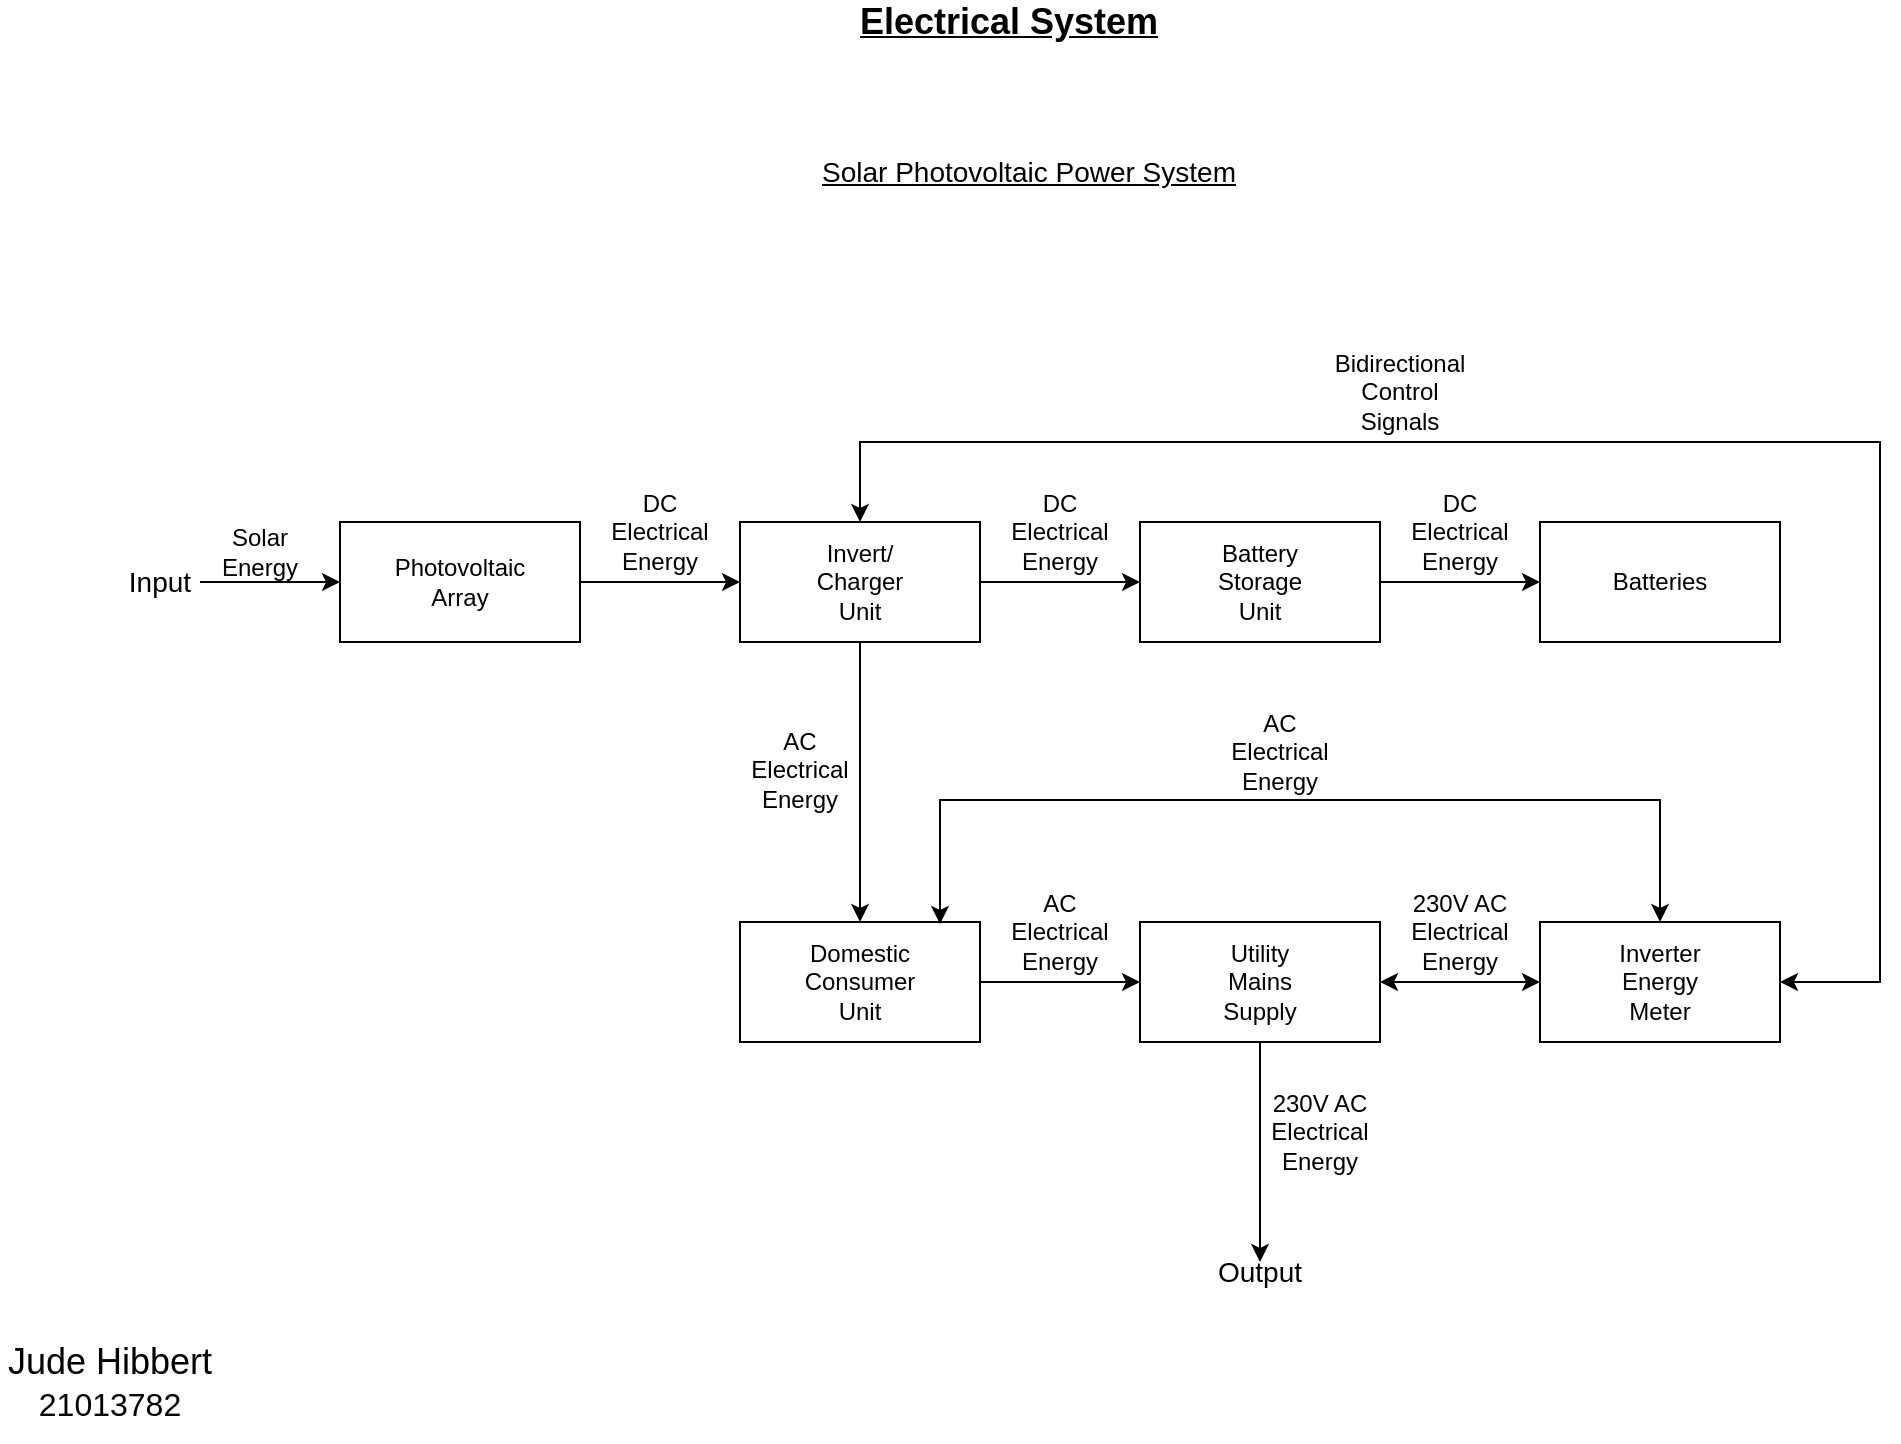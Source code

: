 <mxfile version="24.7.13">
  <diagram name="Page-1" id="G8tUBUokpWaVjIB0yEng">
    <mxGraphModel dx="1386" dy="749" grid="0" gridSize="10" guides="1" tooltips="1" connect="1" arrows="1" fold="1" page="1" pageScale="1" pageWidth="1169" pageHeight="827" math="0" shadow="0">
      <root>
        <mxCell id="0" />
        <mxCell id="1" parent="0" />
        <mxCell id="jsRXbzoLlhV2OrRoCmQG-1" value="" style="rounded=0;whiteSpace=wrap;html=1;" parent="1" vertex="1">
          <mxGeometry x="250" y="290" width="120" height="60" as="geometry" />
        </mxCell>
        <mxCell id="jsRXbzoLlhV2OrRoCmQG-2" value="&lt;font style=&quot;font-size: 14px;&quot;&gt;Input&lt;/font&gt;" style="text;html=1;align=center;verticalAlign=middle;whiteSpace=wrap;rounded=0;" parent="1" vertex="1">
          <mxGeometry x="130" y="305" width="60" height="30" as="geometry" />
        </mxCell>
        <mxCell id="jsRXbzoLlhV2OrRoCmQG-3" value="" style="endArrow=classic;html=1;rounded=0;entryX=0;entryY=0.5;entryDx=0;entryDy=0;" parent="1" target="jsRXbzoLlhV2OrRoCmQG-1" edge="1">
          <mxGeometry width="50" height="50" relative="1" as="geometry">
            <mxPoint x="180" y="320" as="sourcePoint" />
            <mxPoint x="220" y="300" as="targetPoint" />
          </mxGeometry>
        </mxCell>
        <mxCell id="jsRXbzoLlhV2OrRoCmQG-4" value="DC Electrical Energy" style="text;html=1;align=center;verticalAlign=middle;whiteSpace=wrap;rounded=0;" parent="1" vertex="1">
          <mxGeometry x="380" y="280" width="60" height="30" as="geometry" />
        </mxCell>
        <mxCell id="jsRXbzoLlhV2OrRoCmQG-5" value="Solar Energy" style="text;html=1;align=center;verticalAlign=middle;whiteSpace=wrap;rounded=0;" parent="1" vertex="1">
          <mxGeometry x="180" y="290" width="60" height="30" as="geometry" />
        </mxCell>
        <mxCell id="jsRXbzoLlhV2OrRoCmQG-6" value="Photovoltaic Array" style="text;html=1;align=center;verticalAlign=middle;whiteSpace=wrap;rounded=0;" parent="1" vertex="1">
          <mxGeometry x="280" y="305" width="60" height="30" as="geometry" />
        </mxCell>
        <mxCell id="jsRXbzoLlhV2OrRoCmQG-7" value="" style="endArrow=classic;html=1;rounded=0;exitX=1;exitY=0.5;exitDx=0;exitDy=0;entryX=0;entryY=0.5;entryDx=0;entryDy=0;" parent="1" source="jsRXbzoLlhV2OrRoCmQG-1" target="jsRXbzoLlhV2OrRoCmQG-8" edge="1">
          <mxGeometry width="50" height="50" relative="1" as="geometry">
            <mxPoint x="670" y="540" as="sourcePoint" />
            <mxPoint x="720" y="490" as="targetPoint" />
          </mxGeometry>
        </mxCell>
        <mxCell id="jsRXbzoLlhV2OrRoCmQG-8" value="" style="rounded=0;whiteSpace=wrap;html=1;" parent="1" vertex="1">
          <mxGeometry x="450" y="290" width="120" height="60" as="geometry" />
        </mxCell>
        <mxCell id="jsRXbzoLlhV2OrRoCmQG-9" value="Invert/ Charger Unit" style="text;html=1;align=center;verticalAlign=middle;whiteSpace=wrap;rounded=0;" parent="1" vertex="1">
          <mxGeometry x="480" y="305" width="60" height="30" as="geometry" />
        </mxCell>
        <mxCell id="jsRXbzoLlhV2OrRoCmQG-10" value="" style="rounded=0;whiteSpace=wrap;html=1;" parent="1" vertex="1">
          <mxGeometry x="650" y="290" width="120" height="60" as="geometry" />
        </mxCell>
        <mxCell id="jsRXbzoLlhV2OrRoCmQG-11" value="" style="endArrow=classic;html=1;rounded=0;exitX=1;exitY=0.5;exitDx=0;exitDy=0;entryX=0;entryY=0.5;entryDx=0;entryDy=0;" parent="1" source="jsRXbzoLlhV2OrRoCmQG-8" target="jsRXbzoLlhV2OrRoCmQG-10" edge="1">
          <mxGeometry width="50" height="50" relative="1" as="geometry">
            <mxPoint x="670" y="540" as="sourcePoint" />
            <mxPoint x="720" y="490" as="targetPoint" />
          </mxGeometry>
        </mxCell>
        <mxCell id="jsRXbzoLlhV2OrRoCmQG-12" value="DC Electrical Energy" style="text;html=1;align=center;verticalAlign=middle;whiteSpace=wrap;rounded=0;" parent="1" vertex="1">
          <mxGeometry x="580" y="280" width="60" height="30" as="geometry" />
        </mxCell>
        <mxCell id="jsRXbzoLlhV2OrRoCmQG-13" value="Battery Storage Unit" style="text;html=1;align=center;verticalAlign=middle;whiteSpace=wrap;rounded=0;" parent="1" vertex="1">
          <mxGeometry x="680" y="305" width="60" height="30" as="geometry" />
        </mxCell>
        <mxCell id="jsRXbzoLlhV2OrRoCmQG-14" value="" style="endArrow=classic;html=1;rounded=0;exitX=1;exitY=0.5;exitDx=0;exitDy=0;" parent="1" source="jsRXbzoLlhV2OrRoCmQG-10" target="jsRXbzoLlhV2OrRoCmQG-15" edge="1">
          <mxGeometry width="50" height="50" relative="1" as="geometry">
            <mxPoint x="670" y="540" as="sourcePoint" />
            <mxPoint x="720" y="490" as="targetPoint" />
          </mxGeometry>
        </mxCell>
        <mxCell id="jsRXbzoLlhV2OrRoCmQG-15" value="" style="rounded=0;whiteSpace=wrap;html=1;" parent="1" vertex="1">
          <mxGeometry x="850" y="290" width="120" height="60" as="geometry" />
        </mxCell>
        <mxCell id="jsRXbzoLlhV2OrRoCmQG-16" value="DC Electrical Energy" style="text;html=1;align=center;verticalAlign=middle;whiteSpace=wrap;rounded=0;" parent="1" vertex="1">
          <mxGeometry x="780" y="280" width="60" height="30" as="geometry" />
        </mxCell>
        <mxCell id="jsRXbzoLlhV2OrRoCmQG-17" value="Batteries" style="text;html=1;align=center;verticalAlign=middle;whiteSpace=wrap;rounded=0;" parent="1" vertex="1">
          <mxGeometry x="880" y="305" width="60" height="30" as="geometry" />
        </mxCell>
        <mxCell id="jsRXbzoLlhV2OrRoCmQG-18" value="" style="rounded=0;whiteSpace=wrap;html=1;" parent="1" vertex="1">
          <mxGeometry x="450" y="490" width="120" height="60" as="geometry" />
        </mxCell>
        <mxCell id="jsRXbzoLlhV2OrRoCmQG-19" value="" style="endArrow=classic;html=1;rounded=0;exitX=0.5;exitY=1;exitDx=0;exitDy=0;entryX=0.5;entryY=0;entryDx=0;entryDy=0;" parent="1" source="jsRXbzoLlhV2OrRoCmQG-8" target="jsRXbzoLlhV2OrRoCmQG-18" edge="1">
          <mxGeometry width="50" height="50" relative="1" as="geometry">
            <mxPoint x="670" y="540" as="sourcePoint" />
            <mxPoint x="720" y="490" as="targetPoint" />
          </mxGeometry>
        </mxCell>
        <mxCell id="jsRXbzoLlhV2OrRoCmQG-20" value="AC Electrical Energy" style="text;html=1;align=center;verticalAlign=middle;whiteSpace=wrap;rounded=0;" parent="1" vertex="1">
          <mxGeometry x="450" y="399" width="60" height="30" as="geometry" />
        </mxCell>
        <mxCell id="jsRXbzoLlhV2OrRoCmQG-21" value="Domestic Consumer Unit" style="text;html=1;align=center;verticalAlign=middle;whiteSpace=wrap;rounded=0;" parent="1" vertex="1">
          <mxGeometry x="480" y="505" width="60" height="30" as="geometry" />
        </mxCell>
        <mxCell id="jsRXbzoLlhV2OrRoCmQG-22" value="" style="rounded=0;whiteSpace=wrap;html=1;" parent="1" vertex="1">
          <mxGeometry x="650" y="490" width="120" height="60" as="geometry" />
        </mxCell>
        <mxCell id="jsRXbzoLlhV2OrRoCmQG-23" value="" style="endArrow=classic;html=1;rounded=0;exitX=1;exitY=0.5;exitDx=0;exitDy=0;entryX=0;entryY=0.5;entryDx=0;entryDy=0;" parent="1" source="jsRXbzoLlhV2OrRoCmQG-18" target="jsRXbzoLlhV2OrRoCmQG-22" edge="1">
          <mxGeometry width="50" height="50" relative="1" as="geometry">
            <mxPoint x="570" y="670" as="sourcePoint" />
            <mxPoint x="620" y="620" as="targetPoint" />
          </mxGeometry>
        </mxCell>
        <mxCell id="jsRXbzoLlhV2OrRoCmQG-25" value="AC Electrical Energy" style="text;html=1;align=center;verticalAlign=middle;whiteSpace=wrap;rounded=0;" parent="1" vertex="1">
          <mxGeometry x="580" y="480" width="60" height="30" as="geometry" />
        </mxCell>
        <mxCell id="jsRXbzoLlhV2OrRoCmQG-26" value="Utility Mains Supply" style="text;html=1;align=center;verticalAlign=middle;whiteSpace=wrap;rounded=0;" parent="1" vertex="1">
          <mxGeometry x="680" y="505" width="60" height="30" as="geometry" />
        </mxCell>
        <mxCell id="jsRXbzoLlhV2OrRoCmQG-27" value="" style="rounded=0;whiteSpace=wrap;html=1;" parent="1" vertex="1">
          <mxGeometry x="850" y="490" width="120" height="60" as="geometry" />
        </mxCell>
        <mxCell id="jsRXbzoLlhV2OrRoCmQG-29" value="230V AC Electrical Energy" style="text;html=1;align=center;verticalAlign=middle;whiteSpace=wrap;rounded=0;" parent="1" vertex="1">
          <mxGeometry x="780" y="480" width="60" height="30" as="geometry" />
        </mxCell>
        <mxCell id="jsRXbzoLlhV2OrRoCmQG-30" value="Inverter Energy Meter" style="text;html=1;align=center;verticalAlign=middle;whiteSpace=wrap;rounded=0;" parent="1" vertex="1">
          <mxGeometry x="880" y="505" width="60" height="30" as="geometry" />
        </mxCell>
        <mxCell id="jsRXbzoLlhV2OrRoCmQG-32" value="" style="endArrow=classic;startArrow=classic;html=1;rounded=0;entryX=0.5;entryY=0;entryDx=0;entryDy=0;" parent="1" target="jsRXbzoLlhV2OrRoCmQG-27" edge="1">
          <mxGeometry width="50" height="50" relative="1" as="geometry">
            <mxPoint x="550" y="491" as="sourcePoint" />
            <mxPoint x="950" y="491" as="targetPoint" />
            <Array as="points">
              <mxPoint x="550" y="429" />
              <mxPoint x="910" y="429" />
            </Array>
          </mxGeometry>
        </mxCell>
        <mxCell id="jsRXbzoLlhV2OrRoCmQG-33" value="AC Electrical Energy" style="text;html=1;align=center;verticalAlign=middle;whiteSpace=wrap;rounded=0;" parent="1" vertex="1">
          <mxGeometry x="690" y="390" width="60" height="30" as="geometry" />
        </mxCell>
        <mxCell id="jsRXbzoLlhV2OrRoCmQG-34" value="" style="endArrow=classic;startArrow=classic;html=1;rounded=0;exitX=1;exitY=0.5;exitDx=0;exitDy=0;entryX=0.5;entryY=0;entryDx=0;entryDy=0;" parent="1" source="jsRXbzoLlhV2OrRoCmQG-27" target="jsRXbzoLlhV2OrRoCmQG-8" edge="1">
          <mxGeometry width="50" height="50" relative="1" as="geometry">
            <mxPoint x="1000" y="500" as="sourcePoint" />
            <mxPoint x="820" y="240" as="targetPoint" />
            <Array as="points">
              <mxPoint x="1020" y="520" />
              <mxPoint x="1020" y="250" />
              <mxPoint x="510" y="250" />
            </Array>
          </mxGeometry>
        </mxCell>
        <mxCell id="jsRXbzoLlhV2OrRoCmQG-35" value="Bidirectional Control Signals" style="text;html=1;align=center;verticalAlign=middle;whiteSpace=wrap;rounded=0;" parent="1" vertex="1">
          <mxGeometry x="750" y="210" width="60" height="30" as="geometry" />
        </mxCell>
        <mxCell id="jsRXbzoLlhV2OrRoCmQG-36" value="" style="endArrow=classic;startArrow=classic;html=1;rounded=0;exitX=1;exitY=0.5;exitDx=0;exitDy=0;entryX=0;entryY=0.5;entryDx=0;entryDy=0;" parent="1" source="jsRXbzoLlhV2OrRoCmQG-22" target="jsRXbzoLlhV2OrRoCmQG-27" edge="1">
          <mxGeometry width="50" height="50" relative="1" as="geometry">
            <mxPoint x="570" y="420" as="sourcePoint" />
            <mxPoint x="620" y="370" as="targetPoint" />
          </mxGeometry>
        </mxCell>
        <mxCell id="jsRXbzoLlhV2OrRoCmQG-37" value="&lt;font style=&quot;font-size: 14px;&quot;&gt;&lt;u style=&quot;&quot;&gt;Solar Photovoltaic Power System&lt;/u&gt;&lt;/font&gt;" style="text;html=1;align=center;verticalAlign=middle;whiteSpace=wrap;rounded=0;" parent="1" vertex="1">
          <mxGeometry x="447" y="100" width="295" height="30" as="geometry" />
        </mxCell>
        <mxCell id="jsRXbzoLlhV2OrRoCmQG-42" value="&lt;font style=&quot;font-size: 14px;&quot;&gt;Output&lt;/font&gt;" style="text;html=1;align=center;verticalAlign=middle;whiteSpace=wrap;rounded=0;" parent="1" vertex="1">
          <mxGeometry x="680" y="650" width="60" height="30" as="geometry" />
        </mxCell>
        <mxCell id="jsRXbzoLlhV2OrRoCmQG-43" value="&lt;font style=&quot;font-size: 18px;&quot;&gt;Jude Hibbert&lt;/font&gt;&lt;div&gt;&lt;font size=&quot;3&quot;&gt;21013782&lt;/font&gt;&lt;/div&gt;" style="text;html=1;align=center;verticalAlign=middle;whiteSpace=wrap;rounded=0;" parent="1" vertex="1">
          <mxGeometry x="80" y="690" width="110" height="60" as="geometry" />
        </mxCell>
        <mxCell id="jsRXbzoLlhV2OrRoCmQG-44" value="&lt;font style=&quot;font-size: 18px;&quot;&gt;&lt;b&gt;&lt;u&gt;Electrical System&lt;/u&gt;&lt;/b&gt;&lt;/font&gt;" style="text;html=1;align=center;verticalAlign=middle;whiteSpace=wrap;rounded=0;" parent="1" vertex="1">
          <mxGeometry x="508" y="30" width="153" height="20" as="geometry" />
        </mxCell>
        <mxCell id="jsRXbzoLlhV2OrRoCmQG-45" value="" style="endArrow=classic;html=1;rounded=0;exitX=0.5;exitY=1;exitDx=0;exitDy=0;" parent="1" source="jsRXbzoLlhV2OrRoCmQG-22" edge="1">
          <mxGeometry width="50" height="50" relative="1" as="geometry">
            <mxPoint x="550" y="580" as="sourcePoint" />
            <mxPoint x="710" y="660" as="targetPoint" />
          </mxGeometry>
        </mxCell>
        <mxCell id="jsRXbzoLlhV2OrRoCmQG-47" value="230V AC Electrical Energy" style="text;html=1;align=center;verticalAlign=middle;whiteSpace=wrap;rounded=0;" parent="1" vertex="1">
          <mxGeometry x="710" y="580" width="60" height="30" as="geometry" />
        </mxCell>
      </root>
    </mxGraphModel>
  </diagram>
</mxfile>
